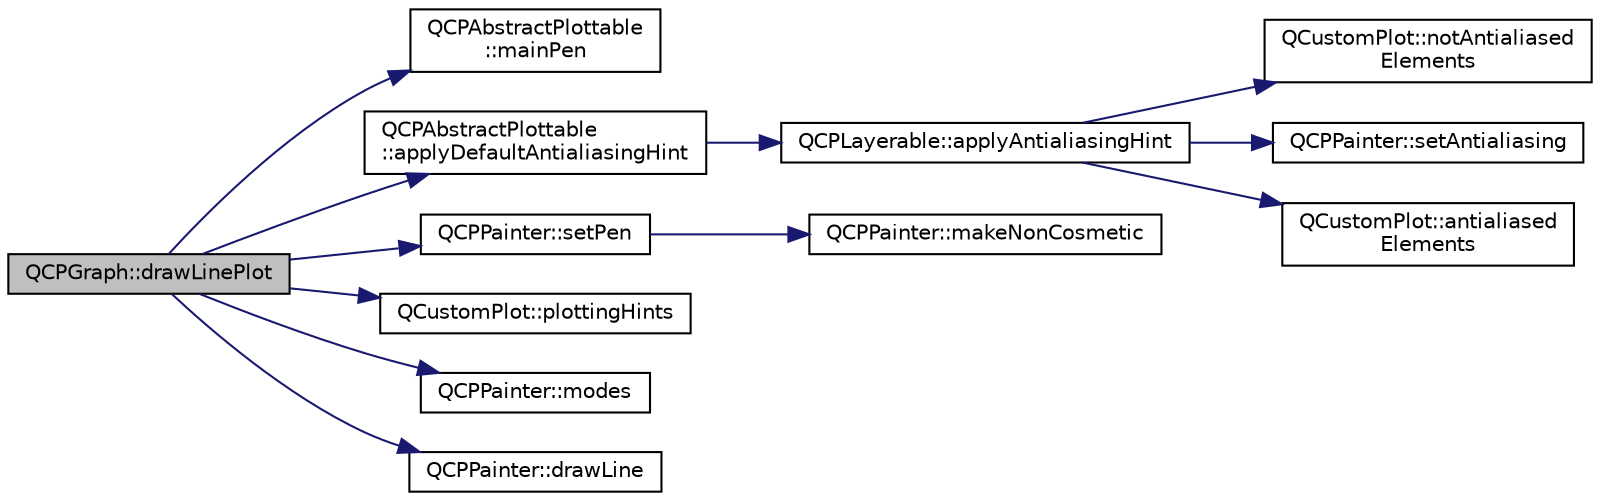 digraph "QCPGraph::drawLinePlot"
{
  edge [fontname="Helvetica",fontsize="10",labelfontname="Helvetica",labelfontsize="10"];
  node [fontname="Helvetica",fontsize="10",shape=record];
  rankdir="LR";
  Node245 [label="QCPGraph::drawLinePlot",height=0.2,width=0.4,color="black", fillcolor="grey75", style="filled", fontcolor="black"];
  Node245 -> Node246 [color="midnightblue",fontsize="10",style="solid",fontname="Helvetica"];
  Node246 [label="QCPAbstractPlottable\l::mainPen",height=0.2,width=0.4,color="black", fillcolor="white", style="filled",URL="$d4/d89/class_q_c_p_abstract_plottable.html#abd790a3b229239f49067f136633a4b98"];
  Node245 -> Node247 [color="midnightblue",fontsize="10",style="solid",fontname="Helvetica"];
  Node247 [label="QCPAbstractPlottable\l::applyDefaultAntialiasingHint",height=0.2,width=0.4,color="black", fillcolor="white", style="filled",URL="$d4/d89/class_q_c_p_abstract_plottable.html#a59a80773c5cefc05a0646ac8e1149ed5"];
  Node247 -> Node248 [color="midnightblue",fontsize="10",style="solid",fontname="Helvetica"];
  Node248 [label="QCPLayerable::applyAntialiasingHint",height=0.2,width=0.4,color="black", fillcolor="white", style="filled",URL="$d6/d4d/class_q_c_p_layerable.html#acb663e375d2d36dc5c55021ee5a2119b"];
  Node248 -> Node249 [color="midnightblue",fontsize="10",style="solid",fontname="Helvetica"];
  Node249 [label="QCustomPlot::notAntialiased\lElements",height=0.2,width=0.4,color="black", fillcolor="white", style="filled",URL="$dd/d9b/class_q_custom_plot.html#a75571bc5b2167e83def132fc993091b3"];
  Node248 -> Node250 [color="midnightblue",fontsize="10",style="solid",fontname="Helvetica"];
  Node250 [label="QCPPainter::setAntialiasing",height=0.2,width=0.4,color="black", fillcolor="white", style="filled",URL="$d3/db4/class_q_c_p_painter.html#aaba1deb9188244d9ea65b035112b4d05"];
  Node248 -> Node251 [color="midnightblue",fontsize="10",style="solid",fontname="Helvetica"];
  Node251 [label="QCustomPlot::antialiased\lElements",height=0.2,width=0.4,color="black", fillcolor="white", style="filled",URL="$dd/d9b/class_q_custom_plot.html#a631762eb183aceecee73d30e108641ee"];
  Node245 -> Node252 [color="midnightblue",fontsize="10",style="solid",fontname="Helvetica"];
  Node252 [label="QCPPainter::setPen",height=0.2,width=0.4,color="black", fillcolor="white", style="filled",URL="$d3/db4/class_q_c_p_painter.html#af9c7a4cd1791403901f8c5b82a150195"];
  Node252 -> Node253 [color="midnightblue",fontsize="10",style="solid",fontname="Helvetica"];
  Node253 [label="QCPPainter::makeNonCosmetic",height=0.2,width=0.4,color="black", fillcolor="white", style="filled",URL="$d3/db4/class_q_c_p_painter.html#a7e63fbcf47e35c6f2ecd11b8fef7c7d8"];
  Node245 -> Node254 [color="midnightblue",fontsize="10",style="solid",fontname="Helvetica"];
  Node254 [label="QCustomPlot::plottingHints",height=0.2,width=0.4,color="black", fillcolor="white", style="filled",URL="$dd/d9b/class_q_custom_plot.html#ac724f4075822f74f7b676a790095b877"];
  Node245 -> Node255 [color="midnightblue",fontsize="10",style="solid",fontname="Helvetica"];
  Node255 [label="QCPPainter::modes",height=0.2,width=0.4,color="black", fillcolor="white", style="filled",URL="$d3/db4/class_q_c_p_painter.html#aef102658219b24165f7ee2aad1b9e48f"];
  Node245 -> Node256 [color="midnightblue",fontsize="10",style="solid",fontname="Helvetica"];
  Node256 [label="QCPPainter::drawLine",height=0.2,width=0.4,color="black", fillcolor="white", style="filled",URL="$d3/db4/class_q_c_p_painter.html#a0b4b1b9bd495e182c731774dc800e6e0"];
}
